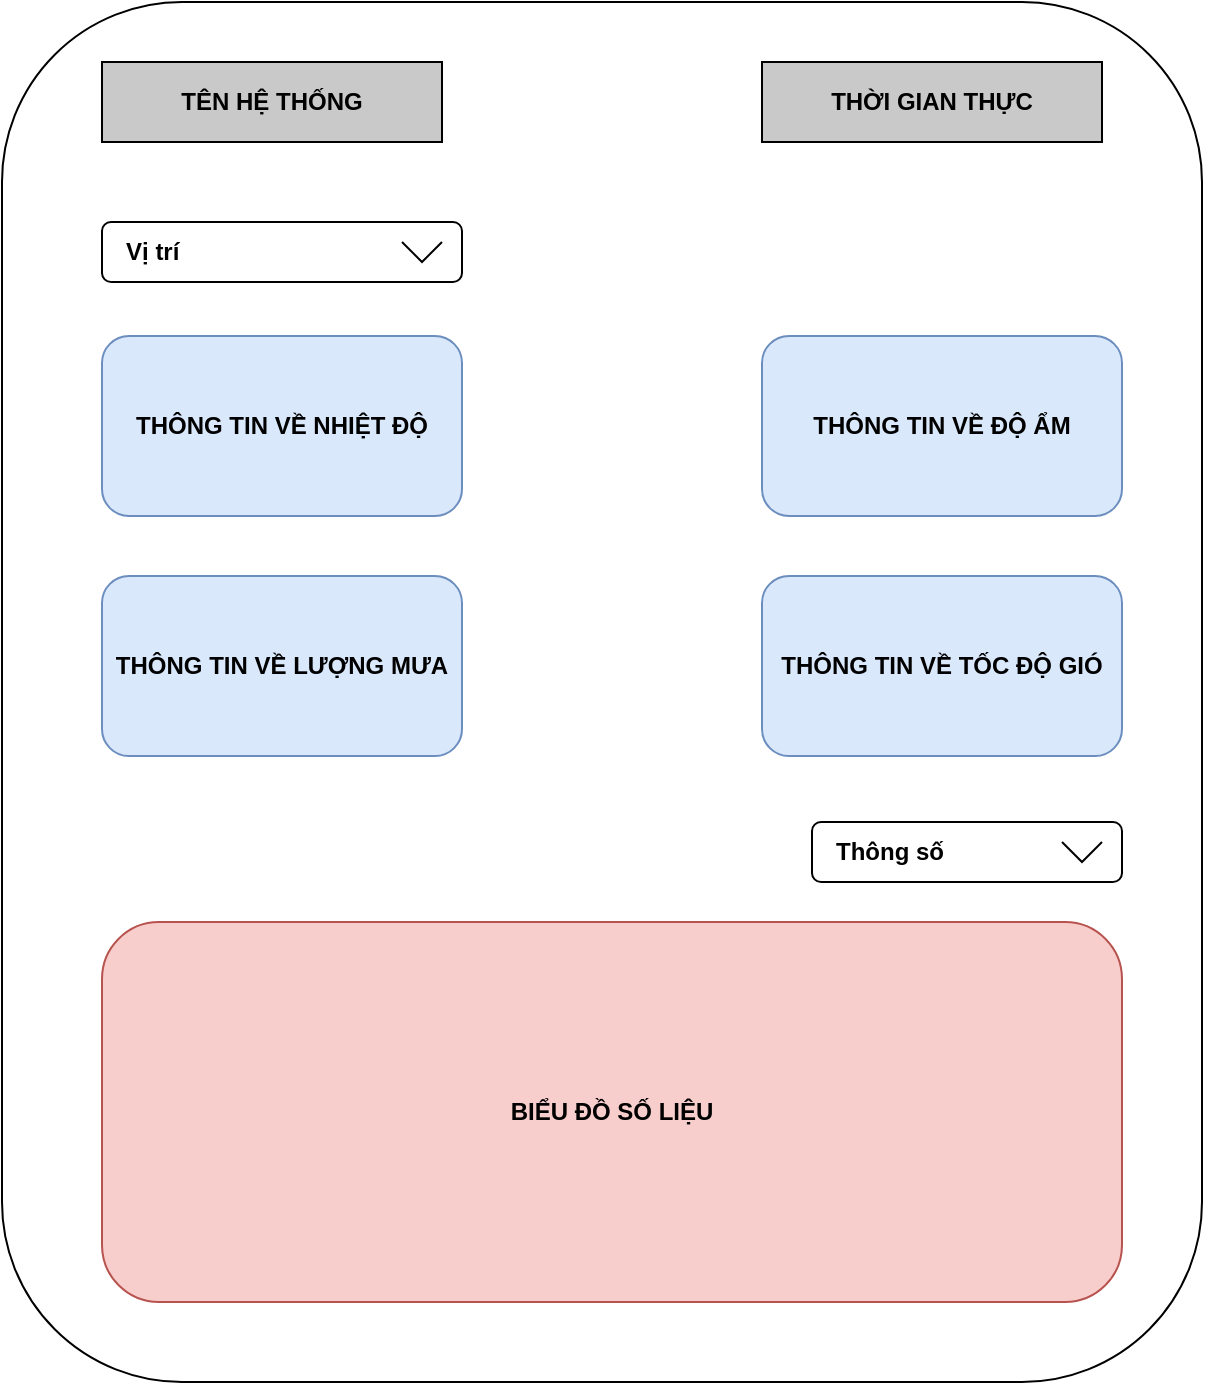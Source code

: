 <mxfile version="24.8.3">
  <diagram name="Trang-1" id="bkPHGNZd480aELp8_WIe">
    <mxGraphModel dx="1548" dy="817" grid="1" gridSize="10" guides="1" tooltips="1" connect="1" arrows="1" fold="1" page="1" pageScale="1" pageWidth="1654" pageHeight="2336" math="0" shadow="0">
      <root>
        <mxCell id="0" />
        <mxCell id="1" parent="0" />
        <mxCell id="YCDKUIsEmASpV45-aeB9-1" value="" style="rounded=1;whiteSpace=wrap;html=1;" vertex="1" parent="1">
          <mxGeometry x="160" y="40" width="600" height="690" as="geometry" />
        </mxCell>
        <mxCell id="YCDKUIsEmASpV45-aeB9-3" value="&lt;b&gt;TÊN HỆ THỐNG&lt;/b&gt;" style="rounded=0;whiteSpace=wrap;html=1;fillColor=#C9C9C9;" vertex="1" parent="1">
          <mxGeometry x="210" y="70" width="170" height="40" as="geometry" />
        </mxCell>
        <mxCell id="YCDKUIsEmASpV45-aeB9-4" value="&lt;b&gt;THỜI GIAN THỰC&lt;/b&gt;" style="rounded=0;whiteSpace=wrap;html=1;fillColor=#C9C9C9;" vertex="1" parent="1">
          <mxGeometry x="540" y="70" width="170" height="40" as="geometry" />
        </mxCell>
        <mxCell id="YCDKUIsEmASpV45-aeB9-5" value="&lt;b&gt;THÔNG TIN VỀ NHIỆT ĐỘ&lt;/b&gt;" style="rounded=1;whiteSpace=wrap;html=1;fillColor=#dae8fc;strokeColor=#6c8ebf;" vertex="1" parent="1">
          <mxGeometry x="210" y="207" width="180" height="90" as="geometry" />
        </mxCell>
        <mxCell id="YCDKUIsEmASpV45-aeB9-6" value="&lt;b&gt;THÔNG TIN VỀ ĐỘ ẨM&lt;/b&gt;" style="rounded=1;whiteSpace=wrap;html=1;fillColor=#dae8fc;strokeColor=#6c8ebf;" vertex="1" parent="1">
          <mxGeometry x="540" y="207" width="180" height="90" as="geometry" />
        </mxCell>
        <mxCell id="YCDKUIsEmASpV45-aeB9-7" value="&lt;b&gt;THÔNG TIN VỀ LƯỢNG MƯA&lt;/b&gt;" style="rounded=1;whiteSpace=wrap;html=1;fillColor=#dae8fc;strokeColor=#6c8ebf;" vertex="1" parent="1">
          <mxGeometry x="210" y="327" width="180" height="90" as="geometry" />
        </mxCell>
        <mxCell id="YCDKUIsEmASpV45-aeB9-8" value="&lt;b&gt;THÔNG TIN VỀ TỐC ĐỘ GIÓ&lt;/b&gt;" style="rounded=1;whiteSpace=wrap;html=1;fillColor=#dae8fc;strokeColor=#6c8ebf;" vertex="1" parent="1">
          <mxGeometry x="540" y="327" width="180" height="90" as="geometry" />
        </mxCell>
        <mxCell id="YCDKUIsEmASpV45-aeB9-9" value="&amp;nbsp; &amp;nbsp;&lt;b&gt;Vị trí&lt;/b&gt;" style="rounded=1;whiteSpace=wrap;html=1;align=left;" vertex="1" parent="1">
          <mxGeometry x="210" y="150" width="180" height="30" as="geometry" />
        </mxCell>
        <mxCell id="YCDKUIsEmASpV45-aeB9-13" value="" style="endArrow=none;html=1;rounded=0;" edge="1" parent="1">
          <mxGeometry width="50" height="50" relative="1" as="geometry">
            <mxPoint x="360" y="160" as="sourcePoint" />
            <mxPoint x="380" y="160" as="targetPoint" />
            <Array as="points">
              <mxPoint x="370" y="170" />
            </Array>
          </mxGeometry>
        </mxCell>
        <mxCell id="YCDKUIsEmASpV45-aeB9-14" value="&amp;nbsp; &amp;nbsp;&lt;b&gt;Thông số&lt;/b&gt;" style="rounded=1;whiteSpace=wrap;html=1;align=left;" vertex="1" parent="1">
          <mxGeometry x="565" y="450" width="155" height="30" as="geometry" />
        </mxCell>
        <mxCell id="YCDKUIsEmASpV45-aeB9-15" value="" style="endArrow=none;html=1;rounded=0;" edge="1" parent="1">
          <mxGeometry width="50" height="50" relative="1" as="geometry">
            <mxPoint x="690" y="460" as="sourcePoint" />
            <mxPoint x="710" y="460" as="targetPoint" />
            <Array as="points">
              <mxPoint x="700" y="470" />
            </Array>
          </mxGeometry>
        </mxCell>
        <mxCell id="YCDKUIsEmASpV45-aeB9-17" value="&lt;b&gt;BIỂU ĐỒ SỐ LIỆU&lt;/b&gt;" style="rounded=1;whiteSpace=wrap;html=1;fillColor=#f8cecc;strokeColor=#b85450;" vertex="1" parent="1">
          <mxGeometry x="210" y="500" width="510" height="190" as="geometry" />
        </mxCell>
      </root>
    </mxGraphModel>
  </diagram>
</mxfile>
